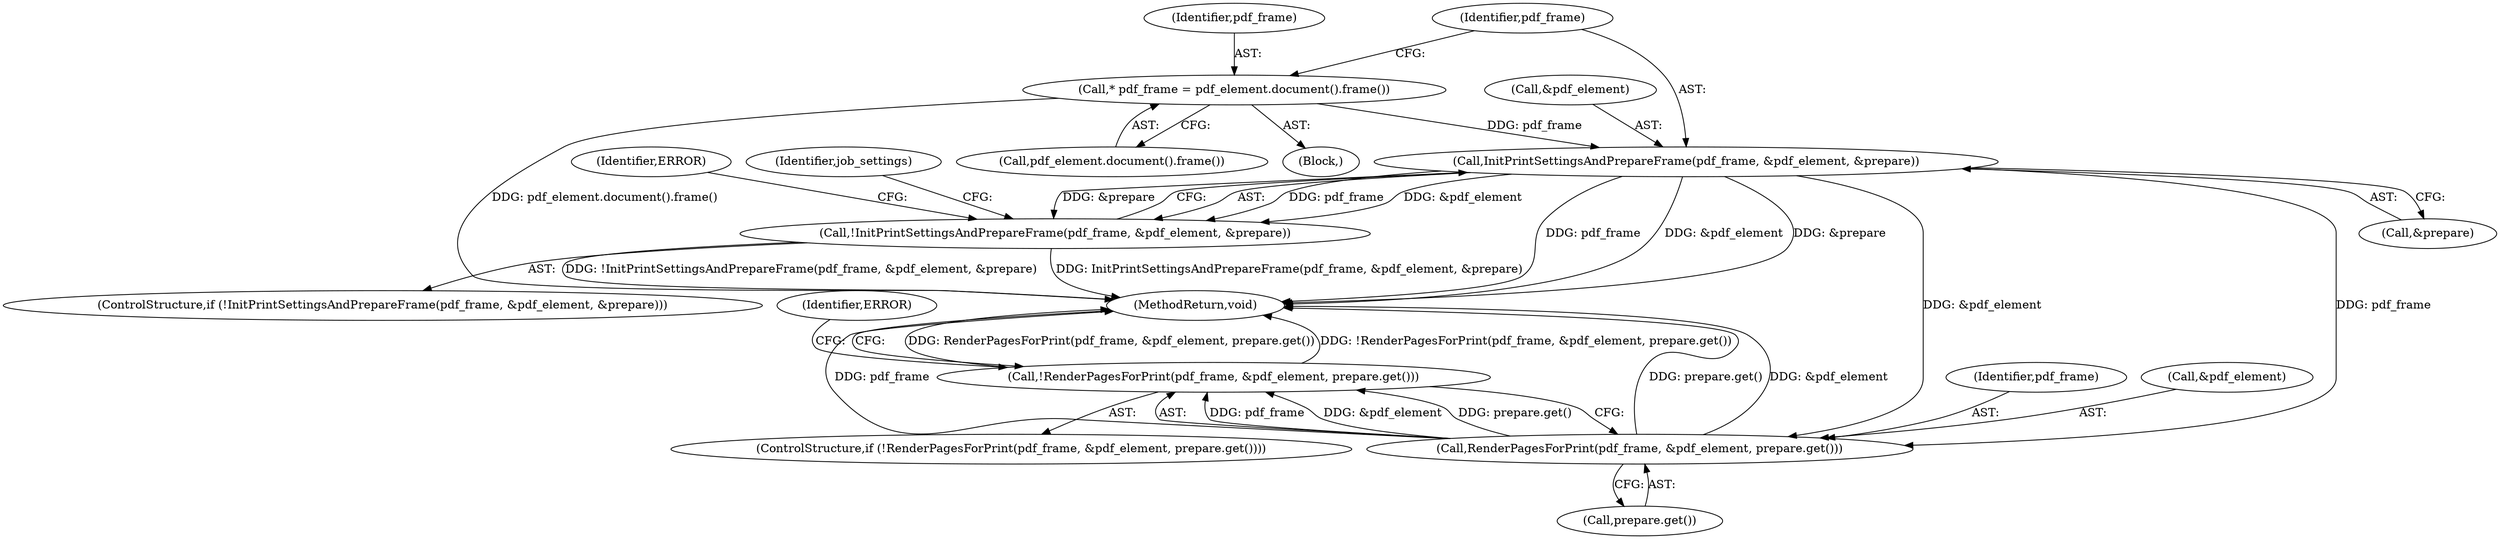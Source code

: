 digraph "1_Chrome_c7a90019bf7054145b11d2577b851cf2779d3d79_6@del" {
"1000135" [label="(Call,* pdf_frame = pdf_element.document().frame())"];
"1000141" [label="(Call,InitPrintSettingsAndPrepareFrame(pdf_frame, &pdf_element, &prepare))"];
"1000140" [label="(Call,!InitPrintSettingsAndPrepareFrame(pdf_frame, &pdf_element, &prepare))"];
"1000168" [label="(Call,RenderPagesForPrint(pdf_frame, &pdf_element, prepare.get()))"];
"1000167" [label="(Call,!RenderPagesForPrint(pdf_frame, &pdf_element, prepare.get()))"];
"1000136" [label="(Identifier,pdf_frame)"];
"1000168" [label="(Call,RenderPagesForPrint(pdf_frame, &pdf_element, prepare.get()))"];
"1000139" [label="(ControlStructure,if (!InitPrintSettingsAndPrepareFrame(pdf_frame, &pdf_element, &prepare)))"];
"1000156" [label="(Identifier,job_settings)"];
"1000166" [label="(ControlStructure,if (!RenderPagesForPrint(pdf_frame, &pdf_element, prepare.get())))"];
"1000135" [label="(Call,* pdf_frame = pdf_element.document().frame())"];
"1000145" [label="(Call,&prepare)"];
"1000137" [label="(Call,pdf_element.document().frame())"];
"1000167" [label="(Call,!RenderPagesForPrint(pdf_frame, &pdf_element, prepare.get()))"];
"1000172" [label="(Call,prepare.get())"];
"1000102" [label="(Block,)"];
"1000169" [label="(Identifier,pdf_frame)"];
"1000141" [label="(Call,InitPrintSettingsAndPrepareFrame(pdf_frame, &pdf_element, &prepare))"];
"1000150" [label="(Identifier,ERROR)"];
"1000176" [label="(Identifier,ERROR)"];
"1000142" [label="(Identifier,pdf_frame)"];
"1000180" [label="(MethodReturn,void)"];
"1000143" [label="(Call,&pdf_element)"];
"1000140" [label="(Call,!InitPrintSettingsAndPrepareFrame(pdf_frame, &pdf_element, &prepare))"];
"1000170" [label="(Call,&pdf_element)"];
"1000135" -> "1000102"  [label="AST: "];
"1000135" -> "1000137"  [label="CFG: "];
"1000136" -> "1000135"  [label="AST: "];
"1000137" -> "1000135"  [label="AST: "];
"1000142" -> "1000135"  [label="CFG: "];
"1000135" -> "1000180"  [label="DDG: pdf_element.document().frame()"];
"1000135" -> "1000141"  [label="DDG: pdf_frame"];
"1000141" -> "1000140"  [label="AST: "];
"1000141" -> "1000145"  [label="CFG: "];
"1000142" -> "1000141"  [label="AST: "];
"1000143" -> "1000141"  [label="AST: "];
"1000145" -> "1000141"  [label="AST: "];
"1000140" -> "1000141"  [label="CFG: "];
"1000141" -> "1000180"  [label="DDG: pdf_frame"];
"1000141" -> "1000180"  [label="DDG: &pdf_element"];
"1000141" -> "1000180"  [label="DDG: &prepare"];
"1000141" -> "1000140"  [label="DDG: pdf_frame"];
"1000141" -> "1000140"  [label="DDG: &pdf_element"];
"1000141" -> "1000140"  [label="DDG: &prepare"];
"1000141" -> "1000168"  [label="DDG: pdf_frame"];
"1000141" -> "1000168"  [label="DDG: &pdf_element"];
"1000140" -> "1000139"  [label="AST: "];
"1000150" -> "1000140"  [label="CFG: "];
"1000156" -> "1000140"  [label="CFG: "];
"1000140" -> "1000180"  [label="DDG: !InitPrintSettingsAndPrepareFrame(pdf_frame, &pdf_element, &prepare)"];
"1000140" -> "1000180"  [label="DDG: InitPrintSettingsAndPrepareFrame(pdf_frame, &pdf_element, &prepare)"];
"1000168" -> "1000167"  [label="AST: "];
"1000168" -> "1000172"  [label="CFG: "];
"1000169" -> "1000168"  [label="AST: "];
"1000170" -> "1000168"  [label="AST: "];
"1000172" -> "1000168"  [label="AST: "];
"1000167" -> "1000168"  [label="CFG: "];
"1000168" -> "1000180"  [label="DDG: pdf_frame"];
"1000168" -> "1000180"  [label="DDG: prepare.get()"];
"1000168" -> "1000180"  [label="DDG: &pdf_element"];
"1000168" -> "1000167"  [label="DDG: pdf_frame"];
"1000168" -> "1000167"  [label="DDG: &pdf_element"];
"1000168" -> "1000167"  [label="DDG: prepare.get()"];
"1000167" -> "1000166"  [label="AST: "];
"1000176" -> "1000167"  [label="CFG: "];
"1000180" -> "1000167"  [label="CFG: "];
"1000167" -> "1000180"  [label="DDG: RenderPagesForPrint(pdf_frame, &pdf_element, prepare.get())"];
"1000167" -> "1000180"  [label="DDG: !RenderPagesForPrint(pdf_frame, &pdf_element, prepare.get())"];
}
